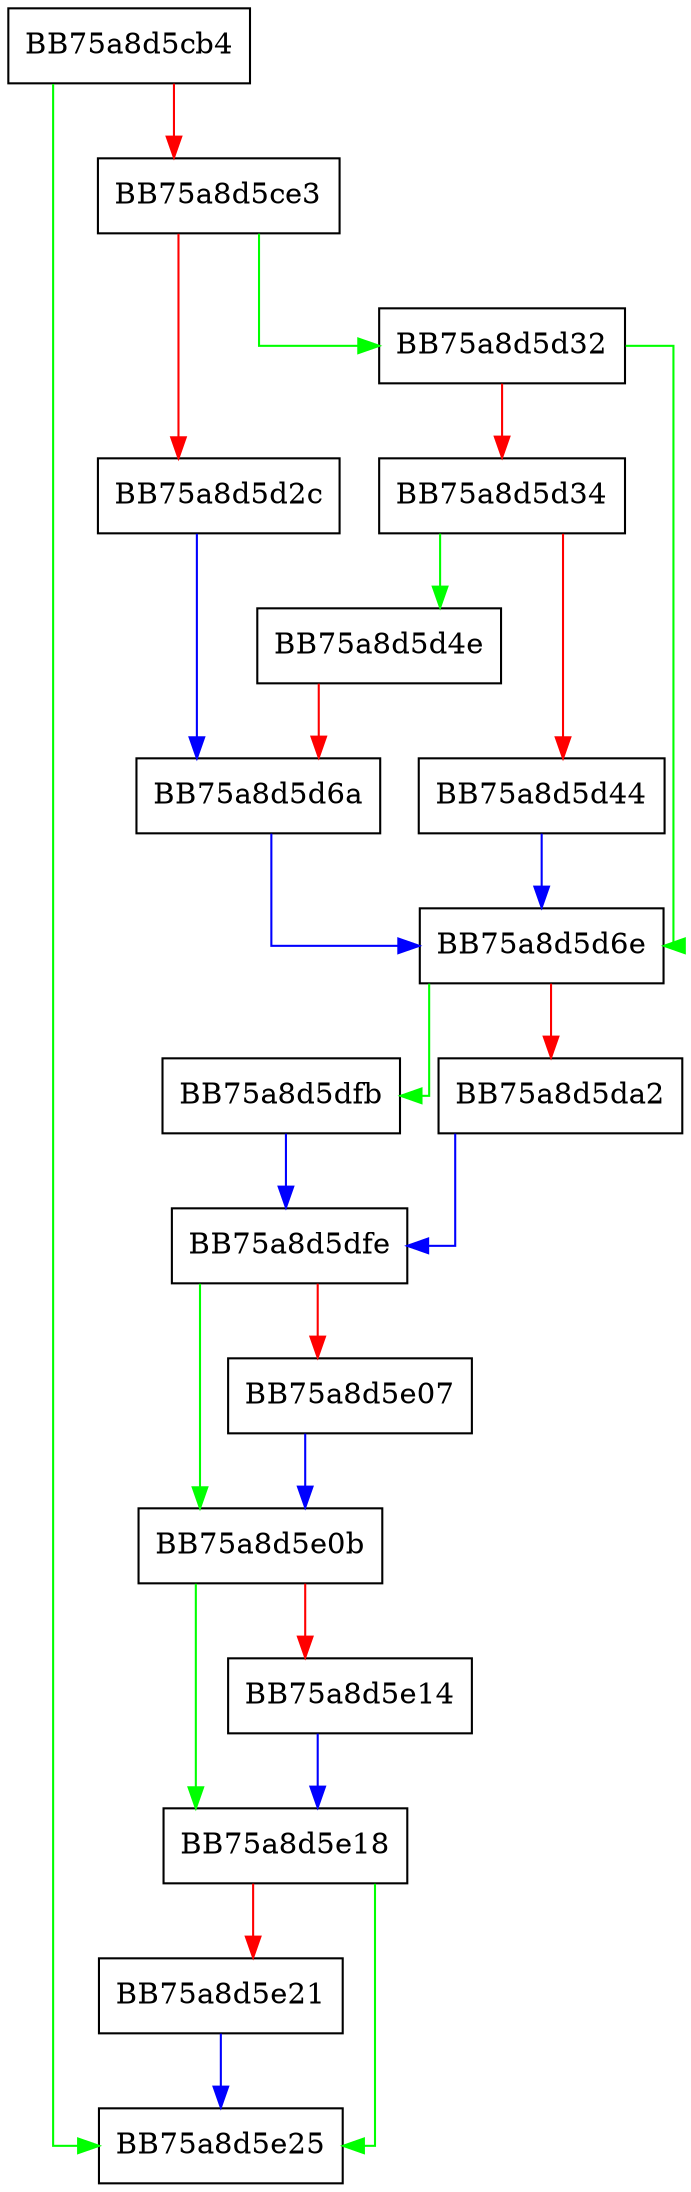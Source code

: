 digraph _detect_and_report_using_gpu {
  node [shape="box"];
  graph [splines=ortho];
  BB75a8d5cb4 -> BB75a8d5e25 [color="green"];
  BB75a8d5cb4 -> BB75a8d5ce3 [color="red"];
  BB75a8d5ce3 -> BB75a8d5d32 [color="green"];
  BB75a8d5ce3 -> BB75a8d5d2c [color="red"];
  BB75a8d5d2c -> BB75a8d5d6a [color="blue"];
  BB75a8d5d32 -> BB75a8d5d6e [color="green"];
  BB75a8d5d32 -> BB75a8d5d34 [color="red"];
  BB75a8d5d34 -> BB75a8d5d4e [color="green"];
  BB75a8d5d34 -> BB75a8d5d44 [color="red"];
  BB75a8d5d44 -> BB75a8d5d6e [color="blue"];
  BB75a8d5d4e -> BB75a8d5d6a [color="red"];
  BB75a8d5d6a -> BB75a8d5d6e [color="blue"];
  BB75a8d5d6e -> BB75a8d5dfb [color="green"];
  BB75a8d5d6e -> BB75a8d5da2 [color="red"];
  BB75a8d5da2 -> BB75a8d5dfe [color="blue"];
  BB75a8d5dfb -> BB75a8d5dfe [color="blue"];
  BB75a8d5dfe -> BB75a8d5e0b [color="green"];
  BB75a8d5dfe -> BB75a8d5e07 [color="red"];
  BB75a8d5e07 -> BB75a8d5e0b [color="blue"];
  BB75a8d5e0b -> BB75a8d5e18 [color="green"];
  BB75a8d5e0b -> BB75a8d5e14 [color="red"];
  BB75a8d5e14 -> BB75a8d5e18 [color="blue"];
  BB75a8d5e18 -> BB75a8d5e25 [color="green"];
  BB75a8d5e18 -> BB75a8d5e21 [color="red"];
  BB75a8d5e21 -> BB75a8d5e25 [color="blue"];
}